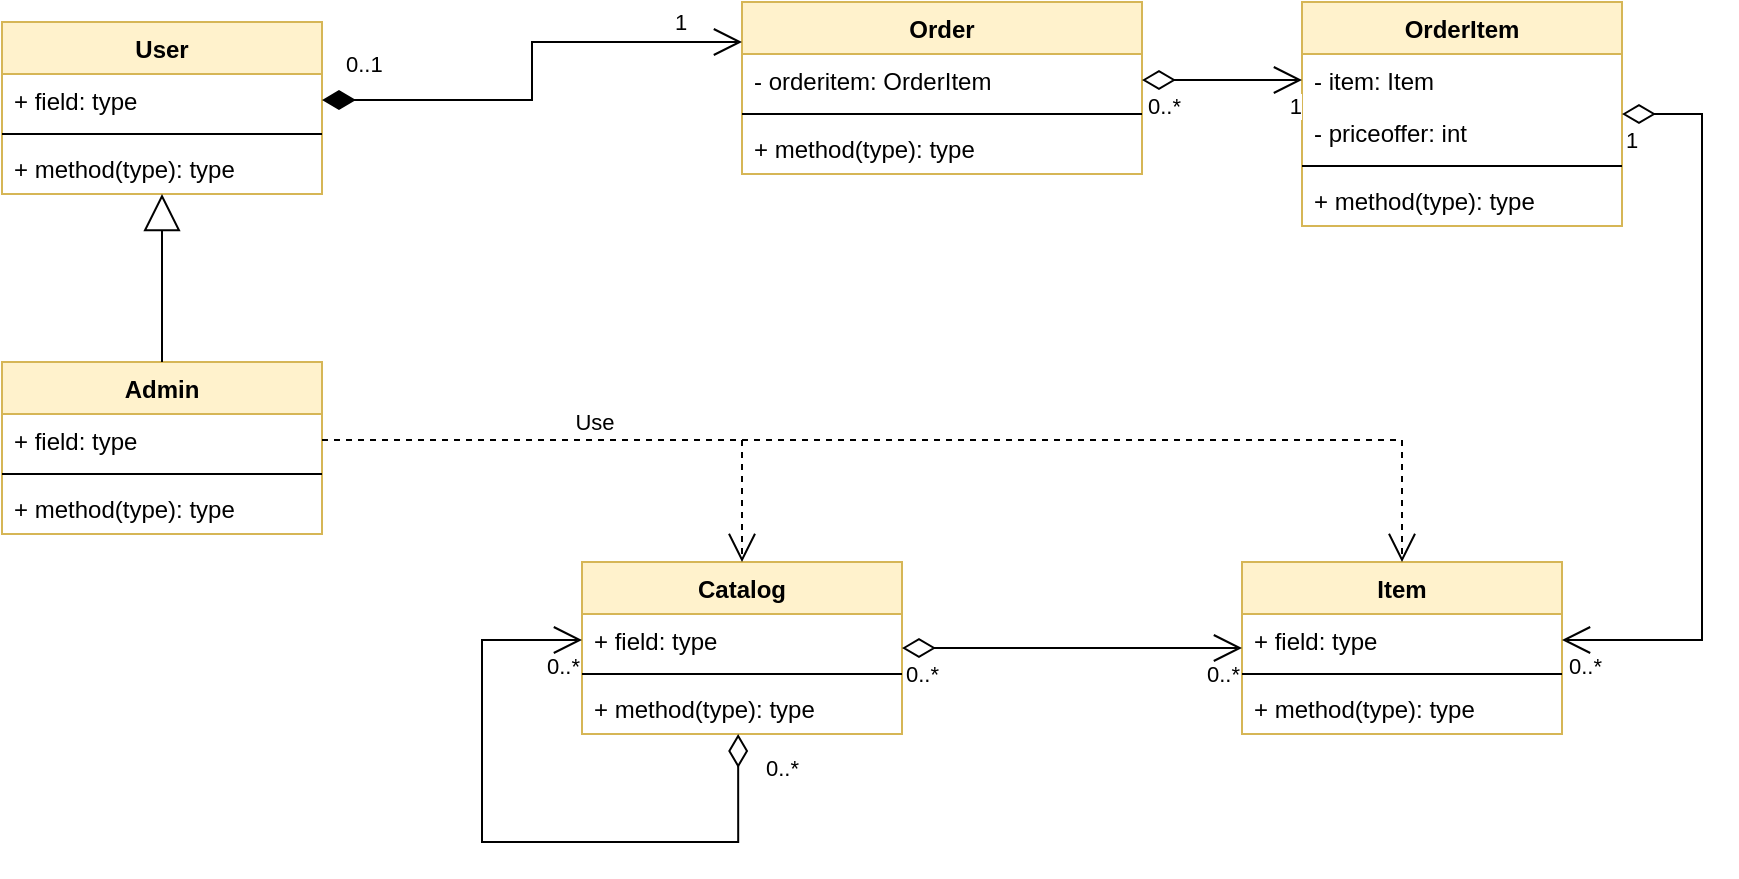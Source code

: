 <mxfile version="16.5.6" type="device"><diagram id="-S7sXRpH_4o53tXh1Ns0" name="Page-1"><mxGraphModel dx="1021" dy="540" grid="1" gridSize="10" guides="1" tooltips="1" connect="1" arrows="1" fold="1" page="1" pageScale="1" pageWidth="850" pageHeight="1100" math="0" shadow="0"><root><mxCell id="0"/><mxCell id="1" parent="0"/><mxCell id="X_nolbuC1FOXjcQJ2r-V-6" value="User" style="swimlane;fontStyle=1;align=center;verticalAlign=top;childLayout=stackLayout;horizontal=1;startSize=26;horizontalStack=0;resizeParent=1;resizeParentMax=0;resizeLast=0;collapsible=1;marginBottom=0;fillColor=#fff2cc;strokeColor=#d6b656;" vertex="1" parent="1"><mxGeometry x="110" y="90" width="160" height="86" as="geometry"/></mxCell><mxCell id="X_nolbuC1FOXjcQJ2r-V-7" value="+ field: type" style="text;strokeColor=none;fillColor=none;align=left;verticalAlign=top;spacingLeft=4;spacingRight=4;overflow=hidden;rotatable=0;points=[[0,0.5],[1,0.5]];portConstraint=eastwest;" vertex="1" parent="X_nolbuC1FOXjcQJ2r-V-6"><mxGeometry y="26" width="160" height="26" as="geometry"/></mxCell><mxCell id="X_nolbuC1FOXjcQJ2r-V-8" value="" style="line;strokeWidth=1;fillColor=none;align=left;verticalAlign=middle;spacingTop=-1;spacingLeft=3;spacingRight=3;rotatable=0;labelPosition=right;points=[];portConstraint=eastwest;" vertex="1" parent="X_nolbuC1FOXjcQJ2r-V-6"><mxGeometry y="52" width="160" height="8" as="geometry"/></mxCell><mxCell id="X_nolbuC1FOXjcQJ2r-V-9" value="+ method(type): type" style="text;strokeColor=none;fillColor=none;align=left;verticalAlign=top;spacingLeft=4;spacingRight=4;overflow=hidden;rotatable=0;points=[[0,0.5],[1,0.5]];portConstraint=eastwest;" vertex="1" parent="X_nolbuC1FOXjcQJ2r-V-6"><mxGeometry y="60" width="160" height="26" as="geometry"/></mxCell><mxCell id="X_nolbuC1FOXjcQJ2r-V-10" value="Admin" style="swimlane;fontStyle=1;align=center;verticalAlign=top;childLayout=stackLayout;horizontal=1;startSize=26;horizontalStack=0;resizeParent=1;resizeParentMax=0;resizeLast=0;collapsible=1;marginBottom=0;fillColor=#fff2cc;strokeColor=#d6b656;" vertex="1" parent="1"><mxGeometry x="110" y="260" width="160" height="86" as="geometry"/></mxCell><mxCell id="X_nolbuC1FOXjcQJ2r-V-11" value="+ field: type" style="text;strokeColor=none;fillColor=none;align=left;verticalAlign=top;spacingLeft=4;spacingRight=4;overflow=hidden;rotatable=0;points=[[0,0.5],[1,0.5]];portConstraint=eastwest;" vertex="1" parent="X_nolbuC1FOXjcQJ2r-V-10"><mxGeometry y="26" width="160" height="26" as="geometry"/></mxCell><mxCell id="X_nolbuC1FOXjcQJ2r-V-12" value="" style="line;strokeWidth=1;fillColor=none;align=left;verticalAlign=middle;spacingTop=-1;spacingLeft=3;spacingRight=3;rotatable=0;labelPosition=right;points=[];portConstraint=eastwest;" vertex="1" parent="X_nolbuC1FOXjcQJ2r-V-10"><mxGeometry y="52" width="160" height="8" as="geometry"/></mxCell><mxCell id="X_nolbuC1FOXjcQJ2r-V-13" value="+ method(type): type" style="text;strokeColor=none;fillColor=none;align=left;verticalAlign=top;spacingLeft=4;spacingRight=4;overflow=hidden;rotatable=0;points=[[0,0.5],[1,0.5]];portConstraint=eastwest;" vertex="1" parent="X_nolbuC1FOXjcQJ2r-V-10"><mxGeometry y="60" width="160" height="26" as="geometry"/></mxCell><mxCell id="X_nolbuC1FOXjcQJ2r-V-14" value="" style="endArrow=block;endSize=16;endFill=0;html=1;rounded=0;exitX=0.5;exitY=0;exitDx=0;exitDy=0;" edge="1" parent="1" source="X_nolbuC1FOXjcQJ2r-V-10" target="X_nolbuC1FOXjcQJ2r-V-9"><mxGeometry width="160" relative="1" as="geometry"><mxPoint x="340" y="240" as="sourcePoint"/><mxPoint x="500" y="240" as="targetPoint"/></mxGeometry></mxCell><mxCell id="X_nolbuC1FOXjcQJ2r-V-15" value="Order" style="swimlane;fontStyle=1;align=center;verticalAlign=top;childLayout=stackLayout;horizontal=1;startSize=26;horizontalStack=0;resizeParent=1;resizeParentMax=0;resizeLast=0;collapsible=1;marginBottom=0;fillColor=#fff2cc;strokeColor=#d6b656;" vertex="1" parent="1"><mxGeometry x="480" y="80" width="200" height="86" as="geometry"/></mxCell><mxCell id="X_nolbuC1FOXjcQJ2r-V-16" value="- orderitem: OrderItem" style="text;strokeColor=none;fillColor=none;align=left;verticalAlign=top;spacingLeft=4;spacingRight=4;overflow=hidden;rotatable=0;points=[[0,0.5],[1,0.5]];portConstraint=eastwest;" vertex="1" parent="X_nolbuC1FOXjcQJ2r-V-15"><mxGeometry y="26" width="200" height="26" as="geometry"/></mxCell><mxCell id="X_nolbuC1FOXjcQJ2r-V-17" value="" style="line;strokeWidth=1;fillColor=none;align=left;verticalAlign=middle;spacingTop=-1;spacingLeft=3;spacingRight=3;rotatable=0;labelPosition=right;points=[];portConstraint=eastwest;" vertex="1" parent="X_nolbuC1FOXjcQJ2r-V-15"><mxGeometry y="52" width="200" height="8" as="geometry"/></mxCell><mxCell id="X_nolbuC1FOXjcQJ2r-V-18" value="+ method(type): type" style="text;strokeColor=none;fillColor=none;align=left;verticalAlign=top;spacingLeft=4;spacingRight=4;overflow=hidden;rotatable=0;points=[[0,0.5],[1,0.5]];portConstraint=eastwest;" vertex="1" parent="X_nolbuC1FOXjcQJ2r-V-15"><mxGeometry y="60" width="200" height="26" as="geometry"/></mxCell><mxCell id="X_nolbuC1FOXjcQJ2r-V-20" value="Item" style="swimlane;fontStyle=1;align=center;verticalAlign=top;childLayout=stackLayout;horizontal=1;startSize=26;horizontalStack=0;resizeParent=1;resizeParentMax=0;resizeLast=0;collapsible=1;marginBottom=0;fillColor=#fff2cc;strokeColor=#d6b656;" vertex="1" parent="1"><mxGeometry x="730" y="360" width="160" height="86" as="geometry"/></mxCell><mxCell id="X_nolbuC1FOXjcQJ2r-V-21" value="+ field: type" style="text;strokeColor=none;fillColor=none;align=left;verticalAlign=top;spacingLeft=4;spacingRight=4;overflow=hidden;rotatable=0;points=[[0,0.5],[1,0.5]];portConstraint=eastwest;" vertex="1" parent="X_nolbuC1FOXjcQJ2r-V-20"><mxGeometry y="26" width="160" height="26" as="geometry"/></mxCell><mxCell id="X_nolbuC1FOXjcQJ2r-V-22" value="" style="line;strokeWidth=1;fillColor=none;align=left;verticalAlign=middle;spacingTop=-1;spacingLeft=3;spacingRight=3;rotatable=0;labelPosition=right;points=[];portConstraint=eastwest;" vertex="1" parent="X_nolbuC1FOXjcQJ2r-V-20"><mxGeometry y="52" width="160" height="8" as="geometry"/></mxCell><mxCell id="X_nolbuC1FOXjcQJ2r-V-23" value="+ method(type): type" style="text;strokeColor=none;fillColor=none;align=left;verticalAlign=top;spacingLeft=4;spacingRight=4;overflow=hidden;rotatable=0;points=[[0,0.5],[1,0.5]];portConstraint=eastwest;" vertex="1" parent="X_nolbuC1FOXjcQJ2r-V-20"><mxGeometry y="60" width="160" height="26" as="geometry"/></mxCell><mxCell id="X_nolbuC1FOXjcQJ2r-V-25" value="Catalog" style="swimlane;fontStyle=1;align=center;verticalAlign=top;childLayout=stackLayout;horizontal=1;startSize=26;horizontalStack=0;resizeParent=1;resizeParentMax=0;resizeLast=0;collapsible=1;marginBottom=0;fillColor=#fff2cc;strokeColor=#d6b656;" vertex="1" parent="1"><mxGeometry x="400" y="360" width="160" height="86" as="geometry"/></mxCell><mxCell id="X_nolbuC1FOXjcQJ2r-V-26" value="+ field: type" style="text;strokeColor=none;fillColor=none;align=left;verticalAlign=top;spacingLeft=4;spacingRight=4;overflow=hidden;rotatable=0;points=[[0,0.5],[1,0.5]];portConstraint=eastwest;" vertex="1" parent="X_nolbuC1FOXjcQJ2r-V-25"><mxGeometry y="26" width="160" height="26" as="geometry"/></mxCell><mxCell id="X_nolbuC1FOXjcQJ2r-V-27" value="" style="line;strokeWidth=1;fillColor=none;align=left;verticalAlign=middle;spacingTop=-1;spacingLeft=3;spacingRight=3;rotatable=0;labelPosition=right;points=[];portConstraint=eastwest;" vertex="1" parent="X_nolbuC1FOXjcQJ2r-V-25"><mxGeometry y="52" width="160" height="8" as="geometry"/></mxCell><mxCell id="X_nolbuC1FOXjcQJ2r-V-28" value="+ method(type): type" style="text;strokeColor=none;fillColor=none;align=left;verticalAlign=top;spacingLeft=4;spacingRight=4;overflow=hidden;rotatable=0;points=[[0,0.5],[1,0.5]];portConstraint=eastwest;" vertex="1" parent="X_nolbuC1FOXjcQJ2r-V-25"><mxGeometry y="60" width="160" height="26" as="geometry"/></mxCell><mxCell id="X_nolbuC1FOXjcQJ2r-V-53" value="" style="endArrow=open;html=1;endSize=12;startArrow=diamondThin;startSize=14;startFill=0;edgeStyle=orthogonalEdgeStyle;rounded=0;exitX=0.488;exitY=1;exitDx=0;exitDy=0;exitPerimeter=0;entryX=0;entryY=0.5;entryDx=0;entryDy=0;" edge="1" parent="X_nolbuC1FOXjcQJ2r-V-25" source="X_nolbuC1FOXjcQJ2r-V-28" target="X_nolbuC1FOXjcQJ2r-V-26"><mxGeometry x="0.033" y="20" relative="1" as="geometry"><mxPoint x="210" y="-60" as="sourcePoint"/><mxPoint x="370" y="-60" as="targetPoint"/><Array as="points"><mxPoint x="78" y="140"/><mxPoint x="-50" y="140"/><mxPoint x="-50" y="39"/></Array><mxPoint as="offset"/></mxGeometry></mxCell><mxCell id="X_nolbuC1FOXjcQJ2r-V-54" value="0..*" style="edgeLabel;resizable=0;html=1;align=left;verticalAlign=top;" connectable="0" vertex="1" parent="X_nolbuC1FOXjcQJ2r-V-53"><mxGeometry x="-1" relative="1" as="geometry"><mxPoint x="12" y="4" as="offset"/></mxGeometry></mxCell><mxCell id="X_nolbuC1FOXjcQJ2r-V-55" value="0..*" style="edgeLabel;resizable=0;html=1;align=right;verticalAlign=top;" connectable="0" vertex="1" parent="X_nolbuC1FOXjcQJ2r-V-53"><mxGeometry x="1" relative="1" as="geometry"/></mxCell><mxCell id="X_nolbuC1FOXjcQJ2r-V-29" value="OrderItem" style="swimlane;fontStyle=1;align=center;verticalAlign=top;childLayout=stackLayout;horizontal=1;startSize=26;horizontalStack=0;resizeParent=1;resizeParentMax=0;resizeLast=0;collapsible=1;marginBottom=0;fillColor=#fff2cc;strokeColor=#d6b656;" vertex="1" parent="1"><mxGeometry x="760" y="80" width="160" height="112" as="geometry"/></mxCell><mxCell id="X_nolbuC1FOXjcQJ2r-V-30" value="- item: Item" style="text;strokeColor=none;fillColor=none;align=left;verticalAlign=top;spacingLeft=4;spacingRight=4;overflow=hidden;rotatable=0;points=[[0,0.5],[1,0.5]];portConstraint=eastwest;" vertex="1" parent="X_nolbuC1FOXjcQJ2r-V-29"><mxGeometry y="26" width="160" height="26" as="geometry"/></mxCell><mxCell id="X_nolbuC1FOXjcQJ2r-V-41" value="- priceoffer: int" style="text;strokeColor=none;fillColor=none;align=left;verticalAlign=top;spacingLeft=4;spacingRight=4;overflow=hidden;rotatable=0;points=[[0,0.5],[1,0.5]];portConstraint=eastwest;" vertex="1" parent="X_nolbuC1FOXjcQJ2r-V-29"><mxGeometry y="52" width="160" height="26" as="geometry"/></mxCell><mxCell id="X_nolbuC1FOXjcQJ2r-V-31" value="" style="line;strokeWidth=1;fillColor=none;align=left;verticalAlign=middle;spacingTop=-1;spacingLeft=3;spacingRight=3;rotatable=0;labelPosition=right;points=[];portConstraint=eastwest;" vertex="1" parent="X_nolbuC1FOXjcQJ2r-V-29"><mxGeometry y="78" width="160" height="8" as="geometry"/></mxCell><mxCell id="X_nolbuC1FOXjcQJ2r-V-32" value="+ method(type): type" style="text;strokeColor=none;fillColor=none;align=left;verticalAlign=top;spacingLeft=4;spacingRight=4;overflow=hidden;rotatable=0;points=[[0,0.5],[1,0.5]];portConstraint=eastwest;" vertex="1" parent="X_nolbuC1FOXjcQJ2r-V-29"><mxGeometry y="86" width="160" height="26" as="geometry"/></mxCell><mxCell id="X_nolbuC1FOXjcQJ2r-V-35" value="" style="endArrow=open;html=1;endSize=12;startArrow=diamondThin;startSize=14;startFill=0;edgeStyle=orthogonalEdgeStyle;rounded=0;exitX=1;exitY=0.5;exitDx=0;exitDy=0;entryX=0;entryY=0.5;entryDx=0;entryDy=0;" edge="1" parent="1" source="X_nolbuC1FOXjcQJ2r-V-16" target="X_nolbuC1FOXjcQJ2r-V-30"><mxGeometry relative="1" as="geometry"><mxPoint x="610" y="300" as="sourcePoint"/><mxPoint x="770" y="300" as="targetPoint"/></mxGeometry></mxCell><mxCell id="X_nolbuC1FOXjcQJ2r-V-36" value="0..*" style="edgeLabel;resizable=0;html=1;align=left;verticalAlign=top;" connectable="0" vertex="1" parent="X_nolbuC1FOXjcQJ2r-V-35"><mxGeometry x="-1" relative="1" as="geometry"><mxPoint x="1" as="offset"/></mxGeometry></mxCell><mxCell id="X_nolbuC1FOXjcQJ2r-V-37" value="1" style="edgeLabel;resizable=0;html=1;align=right;verticalAlign=top;" connectable="0" vertex="1" parent="X_nolbuC1FOXjcQJ2r-V-35"><mxGeometry x="1" relative="1" as="geometry"/></mxCell><mxCell id="X_nolbuC1FOXjcQJ2r-V-38" value="" style="endArrow=open;html=1;endSize=12;startArrow=diamondThin;startSize=14;startFill=0;edgeStyle=orthogonalEdgeStyle;rounded=0;exitX=1;exitY=0.5;exitDx=0;exitDy=0;entryX=1;entryY=0.5;entryDx=0;entryDy=0;" edge="1" parent="1" source="X_nolbuC1FOXjcQJ2r-V-29" target="X_nolbuC1FOXjcQJ2r-V-21"><mxGeometry relative="1" as="geometry"><mxPoint x="610" y="300" as="sourcePoint"/><mxPoint x="770" y="300" as="targetPoint"/><Array as="points"><mxPoint x="960" y="136"/><mxPoint x="960" y="399"/></Array></mxGeometry></mxCell><mxCell id="X_nolbuC1FOXjcQJ2r-V-39" value="1" style="edgeLabel;resizable=0;html=1;align=left;verticalAlign=top;" connectable="0" vertex="1" parent="X_nolbuC1FOXjcQJ2r-V-38"><mxGeometry x="-1" relative="1" as="geometry"/></mxCell><mxCell id="X_nolbuC1FOXjcQJ2r-V-40" value="0..*" style="edgeLabel;resizable=0;html=1;align=right;verticalAlign=top;" connectable="0" vertex="1" parent="X_nolbuC1FOXjcQJ2r-V-38"><mxGeometry x="1" relative="1" as="geometry"><mxPoint x="20" as="offset"/></mxGeometry></mxCell><mxCell id="X_nolbuC1FOXjcQJ2r-V-44" value="" style="endArrow=open;html=1;endSize=12;startArrow=diamondThin;startSize=14;startFill=0;edgeStyle=orthogonalEdgeStyle;rounded=0;exitX=1;exitY=0.5;exitDx=0;exitDy=0;" edge="1" parent="1" source="X_nolbuC1FOXjcQJ2r-V-25"><mxGeometry relative="1" as="geometry"><mxPoint x="610" y="300" as="sourcePoint"/><mxPoint x="730" y="403" as="targetPoint"/></mxGeometry></mxCell><mxCell id="X_nolbuC1FOXjcQJ2r-V-45" value="0..*" style="edgeLabel;resizable=0;html=1;align=left;verticalAlign=top;" connectable="0" vertex="1" parent="X_nolbuC1FOXjcQJ2r-V-44"><mxGeometry x="-1" relative="1" as="geometry"/></mxCell><mxCell id="X_nolbuC1FOXjcQJ2r-V-46" value="0..*" style="edgeLabel;resizable=0;html=1;align=right;verticalAlign=top;" connectable="0" vertex="1" parent="X_nolbuC1FOXjcQJ2r-V-44"><mxGeometry x="1" relative="1" as="geometry"/></mxCell><mxCell id="X_nolbuC1FOXjcQJ2r-V-56" value="Use" style="endArrow=open;endSize=12;dashed=1;html=1;rounded=0;exitX=1;exitY=0.5;exitDx=0;exitDy=0;entryX=0.5;entryY=0;entryDx=0;entryDy=0;verticalAlign=bottom;" edge="1" parent="1" source="X_nolbuC1FOXjcQJ2r-V-11" target="X_nolbuC1FOXjcQJ2r-V-25"><mxGeometry width="160" relative="1" as="geometry"><mxPoint x="350" y="300" as="sourcePoint"/><mxPoint x="510" y="300" as="targetPoint"/><Array as="points"><mxPoint x="480" y="299"/></Array></mxGeometry></mxCell><mxCell id="X_nolbuC1FOXjcQJ2r-V-57" value="0..1" style="endArrow=open;html=1;endSize=12;startArrow=diamondThin;startSize=14;startFill=1;edgeStyle=orthogonalEdgeStyle;align=left;verticalAlign=bottom;rounded=0;exitX=1;exitY=0.5;exitDx=0;exitDy=0;" edge="1" parent="1" source="X_nolbuC1FOXjcQJ2r-V-7"><mxGeometry x="-0.916" y="9" relative="1" as="geometry"><mxPoint x="350" y="300" as="sourcePoint"/><mxPoint x="480" y="100" as="targetPoint"/><Array as="points"><mxPoint x="375" y="129"/><mxPoint x="375" y="100"/><mxPoint x="480" y="100"/></Array><mxPoint as="offset"/></mxGeometry></mxCell><mxCell id="X_nolbuC1FOXjcQJ2r-V-60" value="1" style="edgeLabel;html=1;align=center;verticalAlign=middle;resizable=0;points=[];" vertex="1" connectable="0" parent="X_nolbuC1FOXjcQJ2r-V-57"><mxGeometry x="0.742" y="-1" relative="1" as="geometry"><mxPoint y="-11" as="offset"/></mxGeometry></mxCell><mxCell id="X_nolbuC1FOXjcQJ2r-V-61" value="" style="endArrow=open;endSize=12;dashed=1;html=1;rounded=0;entryX=0.5;entryY=0;entryDx=0;entryDy=0;exitX=1;exitY=0.5;exitDx=0;exitDy=0;verticalAlign=bottom;" edge="1" parent="1" source="X_nolbuC1FOXjcQJ2r-V-11" target="X_nolbuC1FOXjcQJ2r-V-20"><mxGeometry width="160" relative="1" as="geometry"><mxPoint x="220" y="330" as="sourcePoint"/><mxPoint x="380" y="330" as="targetPoint"/><Array as="points"><mxPoint x="810" y="299"/></Array></mxGeometry></mxCell></root></mxGraphModel></diagram></mxfile>